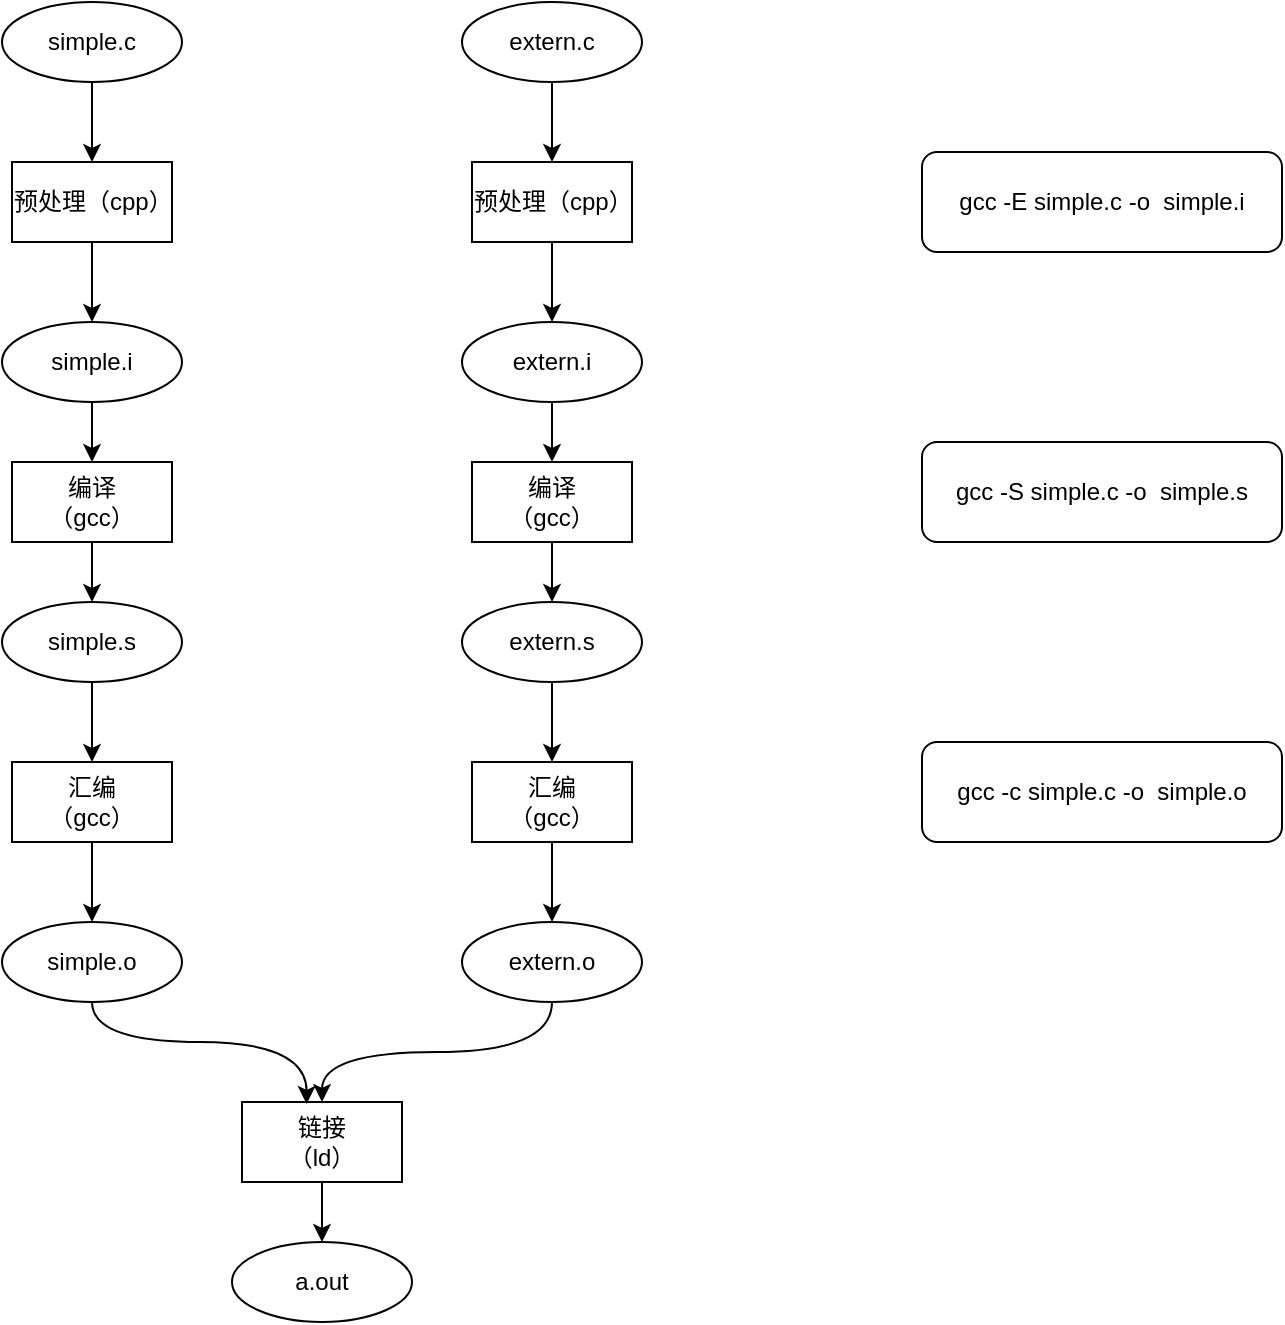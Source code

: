 <mxfile version="16.2.2" type="github">
  <diagram id="UyVzO_knnjSVZwWBNWgL" name="Page-1">
    <mxGraphModel dx="1209" dy="741" grid="1" gridSize="10" guides="1" tooltips="1" connect="1" arrows="1" fold="1" page="1" pageScale="1" pageWidth="827" pageHeight="1169" math="0" shadow="0">
      <root>
        <mxCell id="0" />
        <mxCell id="1" parent="0" />
        <mxCell id="zh8Gl5TRfXoI44n675sT-57" value="" style="group" vertex="1" connectable="0" parent="1">
          <mxGeometry x="120" y="60" width="640" height="660" as="geometry" />
        </mxCell>
        <mxCell id="zh8Gl5TRfXoI44n675sT-1" value="simple.c" style="ellipse;whiteSpace=wrap;html=1;" vertex="1" parent="zh8Gl5TRfXoI44n675sT-57">
          <mxGeometry width="90" height="40" as="geometry" />
        </mxCell>
        <mxCell id="zh8Gl5TRfXoI44n675sT-4" value="预处理（cpp）" style="rounded=0;whiteSpace=wrap;html=1;" vertex="1" parent="zh8Gl5TRfXoI44n675sT-57">
          <mxGeometry x="5" y="80" width="80" height="40" as="geometry" />
        </mxCell>
        <mxCell id="zh8Gl5TRfXoI44n675sT-24" style="edgeStyle=orthogonalEdgeStyle;rounded=0;orthogonalLoop=1;jettySize=auto;html=1;entryX=0.5;entryY=0;entryDx=0;entryDy=0;" edge="1" parent="zh8Gl5TRfXoI44n675sT-57" source="zh8Gl5TRfXoI44n675sT-1" target="zh8Gl5TRfXoI44n675sT-4">
          <mxGeometry relative="1" as="geometry" />
        </mxCell>
        <mxCell id="zh8Gl5TRfXoI44n675sT-6" value="编译&lt;br&gt;（gcc）" style="rounded=0;whiteSpace=wrap;html=1;" vertex="1" parent="zh8Gl5TRfXoI44n675sT-57">
          <mxGeometry x="5" y="230" width="80" height="40" as="geometry" />
        </mxCell>
        <mxCell id="zh8Gl5TRfXoI44n675sT-17" value="汇编&lt;br&gt;（gcc）" style="rounded=0;whiteSpace=wrap;html=1;" vertex="1" parent="zh8Gl5TRfXoI44n675sT-57">
          <mxGeometry x="5" y="380" width="80" height="40" as="geometry" />
        </mxCell>
        <mxCell id="zh8Gl5TRfXoI44n675sT-18" value="链接&lt;br&gt;（ld）" style="rounded=0;whiteSpace=wrap;html=1;" vertex="1" parent="zh8Gl5TRfXoI44n675sT-57">
          <mxGeometry x="120" y="550" width="80" height="40" as="geometry" />
        </mxCell>
        <mxCell id="zh8Gl5TRfXoI44n675sT-28" style="edgeStyle=orthogonalEdgeStyle;rounded=0;orthogonalLoop=1;jettySize=auto;html=1;entryX=0.5;entryY=0;entryDx=0;entryDy=0;" edge="1" parent="zh8Gl5TRfXoI44n675sT-57" source="zh8Gl5TRfXoI44n675sT-19" target="zh8Gl5TRfXoI44n675sT-6">
          <mxGeometry relative="1" as="geometry" />
        </mxCell>
        <mxCell id="zh8Gl5TRfXoI44n675sT-19" value="simple.i" style="ellipse;whiteSpace=wrap;html=1;" vertex="1" parent="zh8Gl5TRfXoI44n675sT-57">
          <mxGeometry y="160" width="90" height="40" as="geometry" />
        </mxCell>
        <mxCell id="zh8Gl5TRfXoI44n675sT-26" style="edgeStyle=orthogonalEdgeStyle;rounded=0;orthogonalLoop=1;jettySize=auto;html=1;entryX=0.5;entryY=0;entryDx=0;entryDy=0;" edge="1" parent="zh8Gl5TRfXoI44n675sT-57" source="zh8Gl5TRfXoI44n675sT-4" target="zh8Gl5TRfXoI44n675sT-19">
          <mxGeometry relative="1" as="geometry" />
        </mxCell>
        <mxCell id="zh8Gl5TRfXoI44n675sT-31" style="edgeStyle=orthogonalEdgeStyle;rounded=0;orthogonalLoop=1;jettySize=auto;html=1;entryX=0.5;entryY=0;entryDx=0;entryDy=0;" edge="1" parent="zh8Gl5TRfXoI44n675sT-57" source="zh8Gl5TRfXoI44n675sT-20" target="zh8Gl5TRfXoI44n675sT-17">
          <mxGeometry relative="1" as="geometry" />
        </mxCell>
        <mxCell id="zh8Gl5TRfXoI44n675sT-20" value="simple.s" style="ellipse;whiteSpace=wrap;html=1;" vertex="1" parent="zh8Gl5TRfXoI44n675sT-57">
          <mxGeometry y="300" width="90" height="40" as="geometry" />
        </mxCell>
        <mxCell id="zh8Gl5TRfXoI44n675sT-30" style="edgeStyle=orthogonalEdgeStyle;rounded=0;orthogonalLoop=1;jettySize=auto;html=1;entryX=0.5;entryY=0;entryDx=0;entryDy=0;" edge="1" parent="zh8Gl5TRfXoI44n675sT-57" source="zh8Gl5TRfXoI44n675sT-6" target="zh8Gl5TRfXoI44n675sT-20">
          <mxGeometry relative="1" as="geometry" />
        </mxCell>
        <mxCell id="zh8Gl5TRfXoI44n675sT-48" style="edgeStyle=orthogonalEdgeStyle;rounded=0;orthogonalLoop=1;jettySize=auto;html=1;entryX=0.404;entryY=0.025;entryDx=0;entryDy=0;entryPerimeter=0;curved=1;" edge="1" parent="zh8Gl5TRfXoI44n675sT-57" source="zh8Gl5TRfXoI44n675sT-21" target="zh8Gl5TRfXoI44n675sT-18">
          <mxGeometry relative="1" as="geometry">
            <Array as="points">
              <mxPoint x="45" y="520" />
              <mxPoint x="152" y="520" />
            </Array>
          </mxGeometry>
        </mxCell>
        <mxCell id="zh8Gl5TRfXoI44n675sT-21" value="simple.o" style="ellipse;whiteSpace=wrap;html=1;" vertex="1" parent="zh8Gl5TRfXoI44n675sT-57">
          <mxGeometry y="460" width="90" height="40" as="geometry" />
        </mxCell>
        <mxCell id="zh8Gl5TRfXoI44n675sT-32" style="edgeStyle=orthogonalEdgeStyle;rounded=0;orthogonalLoop=1;jettySize=auto;html=1;entryX=0.5;entryY=0;entryDx=0;entryDy=0;" edge="1" parent="zh8Gl5TRfXoI44n675sT-57" source="zh8Gl5TRfXoI44n675sT-17" target="zh8Gl5TRfXoI44n675sT-21">
          <mxGeometry relative="1" as="geometry">
            <mxPoint x="45" y="460" as="targetPoint" />
          </mxGeometry>
        </mxCell>
        <mxCell id="zh8Gl5TRfXoI44n675sT-33" style="edgeStyle=orthogonalEdgeStyle;rounded=0;orthogonalLoop=1;jettySize=auto;html=1;exitX=0.5;exitY=1;exitDx=0;exitDy=0;" edge="1" parent="zh8Gl5TRfXoI44n675sT-57" source="zh8Gl5TRfXoI44n675sT-21" target="zh8Gl5TRfXoI44n675sT-21">
          <mxGeometry relative="1" as="geometry" />
        </mxCell>
        <mxCell id="zh8Gl5TRfXoI44n675sT-35" value="extern.c" style="ellipse;whiteSpace=wrap;html=1;" vertex="1" parent="zh8Gl5TRfXoI44n675sT-57">
          <mxGeometry x="230" width="90" height="40" as="geometry" />
        </mxCell>
        <mxCell id="zh8Gl5TRfXoI44n675sT-37" value="预处理（cpp）" style="rounded=0;whiteSpace=wrap;html=1;" vertex="1" parent="zh8Gl5TRfXoI44n675sT-57">
          <mxGeometry x="235" y="80" width="80" height="40" as="geometry" />
        </mxCell>
        <mxCell id="zh8Gl5TRfXoI44n675sT-34" style="edgeStyle=orthogonalEdgeStyle;rounded=0;orthogonalLoop=1;jettySize=auto;html=1;entryX=0.5;entryY=0;entryDx=0;entryDy=0;" edge="1" parent="zh8Gl5TRfXoI44n675sT-57" source="zh8Gl5TRfXoI44n675sT-35" target="zh8Gl5TRfXoI44n675sT-37">
          <mxGeometry relative="1" as="geometry" />
        </mxCell>
        <mxCell id="zh8Gl5TRfXoI44n675sT-39" value="编译&lt;br&gt;（gcc）" style="rounded=0;whiteSpace=wrap;html=1;" vertex="1" parent="zh8Gl5TRfXoI44n675sT-57">
          <mxGeometry x="235" y="230" width="80" height="40" as="geometry" />
        </mxCell>
        <mxCell id="zh8Gl5TRfXoI44n675sT-41" value="汇编&lt;br&gt;（gcc）" style="rounded=0;whiteSpace=wrap;html=1;" vertex="1" parent="zh8Gl5TRfXoI44n675sT-57">
          <mxGeometry x="235" y="380" width="80" height="40" as="geometry" />
        </mxCell>
        <mxCell id="zh8Gl5TRfXoI44n675sT-42" style="edgeStyle=orthogonalEdgeStyle;rounded=0;orthogonalLoop=1;jettySize=auto;html=1;entryX=0.5;entryY=0;entryDx=0;entryDy=0;" edge="1" parent="zh8Gl5TRfXoI44n675sT-57" source="zh8Gl5TRfXoI44n675sT-43" target="zh8Gl5TRfXoI44n675sT-39">
          <mxGeometry relative="1" as="geometry" />
        </mxCell>
        <mxCell id="zh8Gl5TRfXoI44n675sT-43" value="extern.i" style="ellipse;whiteSpace=wrap;html=1;" vertex="1" parent="zh8Gl5TRfXoI44n675sT-57">
          <mxGeometry x="230" y="160" width="90" height="40" as="geometry" />
        </mxCell>
        <mxCell id="zh8Gl5TRfXoI44n675sT-36" style="edgeStyle=orthogonalEdgeStyle;rounded=0;orthogonalLoop=1;jettySize=auto;html=1;entryX=0.5;entryY=0;entryDx=0;entryDy=0;" edge="1" parent="zh8Gl5TRfXoI44n675sT-57" source="zh8Gl5TRfXoI44n675sT-37" target="zh8Gl5TRfXoI44n675sT-43">
          <mxGeometry relative="1" as="geometry" />
        </mxCell>
        <mxCell id="zh8Gl5TRfXoI44n675sT-44" style="edgeStyle=orthogonalEdgeStyle;rounded=0;orthogonalLoop=1;jettySize=auto;html=1;entryX=0.5;entryY=0;entryDx=0;entryDy=0;" edge="1" parent="zh8Gl5TRfXoI44n675sT-57" source="zh8Gl5TRfXoI44n675sT-45" target="zh8Gl5TRfXoI44n675sT-41">
          <mxGeometry relative="1" as="geometry" />
        </mxCell>
        <mxCell id="zh8Gl5TRfXoI44n675sT-45" value="extern.s" style="ellipse;whiteSpace=wrap;html=1;" vertex="1" parent="zh8Gl5TRfXoI44n675sT-57">
          <mxGeometry x="230" y="300" width="90" height="40" as="geometry" />
        </mxCell>
        <mxCell id="zh8Gl5TRfXoI44n675sT-38" style="edgeStyle=orthogonalEdgeStyle;rounded=0;orthogonalLoop=1;jettySize=auto;html=1;entryX=0.5;entryY=0;entryDx=0;entryDy=0;" edge="1" parent="zh8Gl5TRfXoI44n675sT-57" source="zh8Gl5TRfXoI44n675sT-39" target="zh8Gl5TRfXoI44n675sT-45">
          <mxGeometry relative="1" as="geometry" />
        </mxCell>
        <mxCell id="zh8Gl5TRfXoI44n675sT-49" style="edgeStyle=orthogonalEdgeStyle;curved=1;rounded=0;orthogonalLoop=1;jettySize=auto;html=1;exitX=0.5;exitY=1;exitDx=0;exitDy=0;entryX=0.5;entryY=0;entryDx=0;entryDy=0;" edge="1" parent="zh8Gl5TRfXoI44n675sT-57" source="zh8Gl5TRfXoI44n675sT-46" target="zh8Gl5TRfXoI44n675sT-18">
          <mxGeometry relative="1" as="geometry" />
        </mxCell>
        <mxCell id="zh8Gl5TRfXoI44n675sT-46" value="extern.o" style="ellipse;whiteSpace=wrap;html=1;" vertex="1" parent="zh8Gl5TRfXoI44n675sT-57">
          <mxGeometry x="230" y="460" width="90" height="40" as="geometry" />
        </mxCell>
        <mxCell id="zh8Gl5TRfXoI44n675sT-40" style="edgeStyle=orthogonalEdgeStyle;rounded=0;orthogonalLoop=1;jettySize=auto;html=1;entryX=0.5;entryY=0;entryDx=0;entryDy=0;" edge="1" parent="zh8Gl5TRfXoI44n675sT-57" source="zh8Gl5TRfXoI44n675sT-41" target="zh8Gl5TRfXoI44n675sT-46">
          <mxGeometry relative="1" as="geometry">
            <mxPoint x="275" y="460" as="targetPoint" />
          </mxGeometry>
        </mxCell>
        <mxCell id="zh8Gl5TRfXoI44n675sT-47" style="edgeStyle=orthogonalEdgeStyle;rounded=0;orthogonalLoop=1;jettySize=auto;html=1;exitX=0.5;exitY=1;exitDx=0;exitDy=0;" edge="1" parent="zh8Gl5TRfXoI44n675sT-57" source="zh8Gl5TRfXoI44n675sT-46" target="zh8Gl5TRfXoI44n675sT-46">
          <mxGeometry relative="1" as="geometry" />
        </mxCell>
        <mxCell id="zh8Gl5TRfXoI44n675sT-50" value="a.out" style="ellipse;whiteSpace=wrap;html=1;" vertex="1" parent="zh8Gl5TRfXoI44n675sT-57">
          <mxGeometry x="115" y="620" width="90" height="40" as="geometry" />
        </mxCell>
        <mxCell id="zh8Gl5TRfXoI44n675sT-51" style="edgeStyle=orthogonalEdgeStyle;curved=1;rounded=0;orthogonalLoop=1;jettySize=auto;html=1;entryX=0.5;entryY=0;entryDx=0;entryDy=0;" edge="1" parent="zh8Gl5TRfXoI44n675sT-57" source="zh8Gl5TRfXoI44n675sT-18" target="zh8Gl5TRfXoI44n675sT-50">
          <mxGeometry relative="1" as="geometry" />
        </mxCell>
        <mxCell id="zh8Gl5TRfXoI44n675sT-52" value="gcc -E simple.c -o&amp;nbsp; simple.i" style="rounded=1;whiteSpace=wrap;html=1;" vertex="1" parent="zh8Gl5TRfXoI44n675sT-57">
          <mxGeometry x="460" y="75" width="180" height="50" as="geometry" />
        </mxCell>
        <mxCell id="zh8Gl5TRfXoI44n675sT-54" value="gcc -S simple.c -o&amp;nbsp; simple.s" style="rounded=1;whiteSpace=wrap;html=1;" vertex="1" parent="zh8Gl5TRfXoI44n675sT-57">
          <mxGeometry x="460" y="220" width="180" height="50" as="geometry" />
        </mxCell>
        <mxCell id="zh8Gl5TRfXoI44n675sT-55" value="gcc -c simple.c -o&amp;nbsp; simple.o" style="rounded=1;whiteSpace=wrap;html=1;" vertex="1" parent="zh8Gl5TRfXoI44n675sT-57">
          <mxGeometry x="460" y="370" width="180" height="50" as="geometry" />
        </mxCell>
      </root>
    </mxGraphModel>
  </diagram>
</mxfile>
